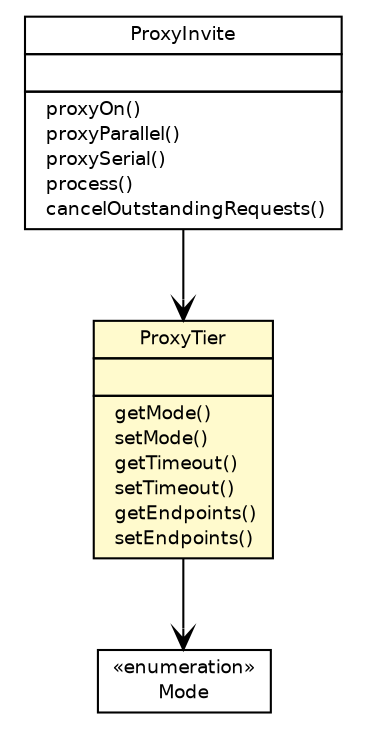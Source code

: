 #!/usr/local/bin/dot
#
# Class diagram 
# Generated by UMLGraph version 5.2 (http://www.umlgraph.org/)
#

digraph G {
	edge [fontname="Helvetica",fontsize=10,labelfontname="Helvetica",labelfontsize=10];
	node [fontname="Helvetica",fontsize=10,shape=plaintext];
	nodesep=0.25;
	ranksep=0.5;
	// org.vorpal.blade.framework.proxy.ProxyTier
	c1265 [label=<<table title="org.vorpal.blade.framework.proxy.ProxyTier" border="0" cellborder="1" cellspacing="0" cellpadding="2" port="p" bgcolor="lemonChiffon" href="./ProxyTier.html">
		<tr><td><table border="0" cellspacing="0" cellpadding="1">
<tr><td align="center" balign="center"> ProxyTier </td></tr>
		</table></td></tr>
		<tr><td><table border="0" cellspacing="0" cellpadding="1">
<tr><td align="left" balign="left">  </td></tr>
		</table></td></tr>
		<tr><td><table border="0" cellspacing="0" cellpadding="1">
<tr><td align="left" balign="left">  getMode() </td></tr>
<tr><td align="left" balign="left">  setMode() </td></tr>
<tr><td align="left" balign="left">  getTimeout() </td></tr>
<tr><td align="left" balign="left">  setTimeout() </td></tr>
<tr><td align="left" balign="left">  getEndpoints() </td></tr>
<tr><td align="left" balign="left">  setEndpoints() </td></tr>
		</table></td></tr>
		</table>>, fontname="Helvetica", fontcolor="black", fontsize=9.0];
	// org.vorpal.blade.framework.proxy.ProxyTier.Mode
	c1266 [label=<<table title="org.vorpal.blade.framework.proxy.ProxyTier.Mode" border="0" cellborder="1" cellspacing="0" cellpadding="2" port="p" href="./ProxyTier.Mode.html">
		<tr><td><table border="0" cellspacing="0" cellpadding="1">
<tr><td align="center" balign="center"> &#171;enumeration&#187; </td></tr>
<tr><td align="center" balign="center"> Mode </td></tr>
		</table></td></tr>
		</table>>, fontname="Helvetica", fontcolor="black", fontsize=9.0];
	// org.vorpal.blade.framework.proxy.ProxyInvite
	c1271 [label=<<table title="org.vorpal.blade.framework.proxy.ProxyInvite" border="0" cellborder="1" cellspacing="0" cellpadding="2" port="p" href="./ProxyInvite.html">
		<tr><td><table border="0" cellspacing="0" cellpadding="1">
<tr><td align="center" balign="center"> ProxyInvite </td></tr>
		</table></td></tr>
		<tr><td><table border="0" cellspacing="0" cellpadding="1">
<tr><td align="left" balign="left">  </td></tr>
		</table></td></tr>
		<tr><td><table border="0" cellspacing="0" cellpadding="1">
<tr><td align="left" balign="left">  proxyOn() </td></tr>
<tr><td align="left" balign="left">  proxyParallel() </td></tr>
<tr><td align="left" balign="left">  proxySerial() </td></tr>
<tr><td align="left" balign="left">  process() </td></tr>
<tr><td align="left" balign="left">  cancelOutstandingRequests() </td></tr>
		</table></td></tr>
		</table>>, fontname="Helvetica", fontcolor="black", fontsize=9.0];
	// org.vorpal.blade.framework.proxy.ProxyTier NAVASSOC org.vorpal.blade.framework.proxy.ProxyTier.Mode
	c1265:p -> c1266:p [taillabel="", label="", headlabel="", fontname="Helvetica", fontcolor="black", fontsize=10.0, color="black", arrowhead=open];
	// org.vorpal.blade.framework.proxy.ProxyInvite NAVASSOC org.vorpal.blade.framework.proxy.ProxyTier
	c1271:p -> c1265:p [taillabel="", label="", headlabel="", fontname="Helvetica", fontcolor="black", fontsize=10.0, color="black", arrowhead=open];
}

